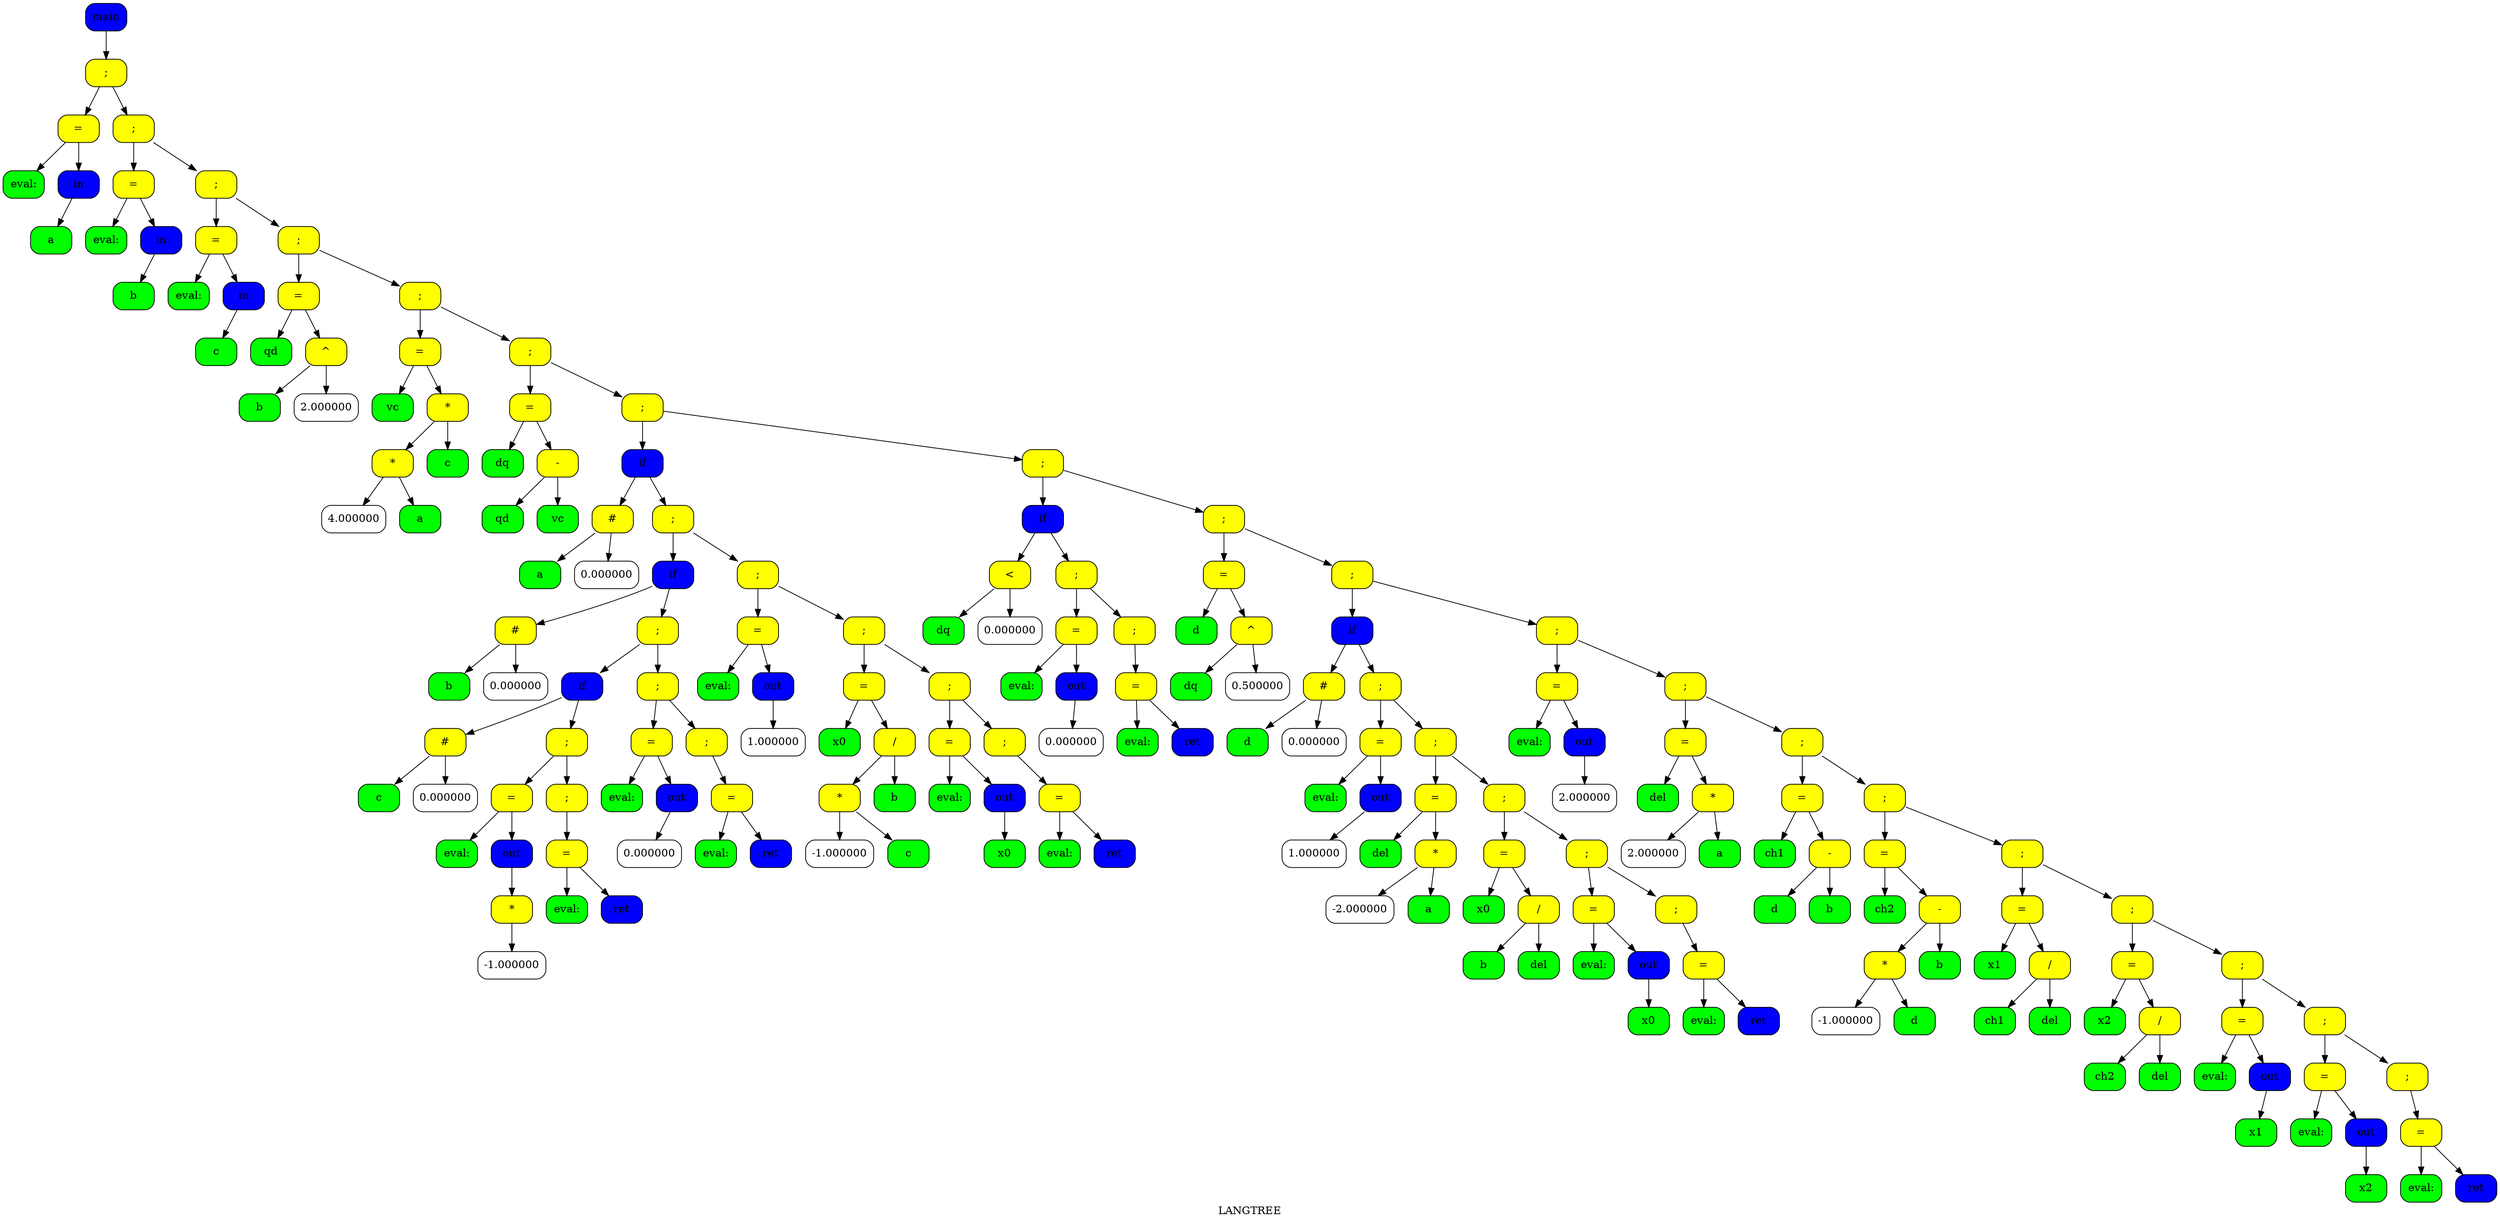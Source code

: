 digraph LANGTREE{
label = < LANGTREE >;
node [shape = record ];
edge [style = filled ];
 0 [shape = Mrecord, style = filled, fillcolor = Blue, label = "main" ];
 1 [shape = Mrecord, style = filled, fillcolor = Yellow, label = ";" ];
 2 [shape = Mrecord, style = filled, fillcolor = Yellow, label = "=" ];
 3 [shape = Mrecord, style = filled, fillcolor = Green, label = "eval:" ];
 4 [shape = Mrecord, style = filled, fillcolor = Blue, label = "in" ];
 5 [shape = Mrecord, style = filled, fillcolor = Green, label = "a" ];
 7 [shape = Mrecord, style = filled, fillcolor = Yellow, label = ";" ];
 8 [shape = Mrecord, style = filled, fillcolor = Yellow, label = "=" ];
 9 [shape = Mrecord, style = filled, fillcolor = Green, label = "eval:" ];
 10 [shape = Mrecord, style = filled, fillcolor = Blue, label = "in" ];
 11 [shape = Mrecord, style = filled, fillcolor = Green, label = "b" ];
 13 [shape = Mrecord, style = filled, fillcolor = Yellow, label = ";" ];
 14 [shape = Mrecord, style = filled, fillcolor = Yellow, label = "=" ];
 15 [shape = Mrecord, style = filled, fillcolor = Green, label = "eval:" ];
 16 [shape = Mrecord, style = filled, fillcolor = Blue, label = "in" ];
 17 [shape = Mrecord, style = filled, fillcolor = Green, label = "c" ];
 19 [shape = Mrecord, style = filled, fillcolor = Yellow, label = ";" ];
 20 [shape = Mrecord, style = filled, fillcolor = Yellow, label = "=" ];
 21 [shape = Mrecord, style = filled, fillcolor = Green, label = "qd" ];
 22 [shape = Mrecord, style = filled, fillcolor = Yellow, label = "^" ];
 23 [shape = Mrecord, style = filled, fillcolor = Green, label = "b" ];
 24 [shape = Mrecord, label = "2.000000" ];
 25 [shape = Mrecord, style = filled, fillcolor = Yellow, label = ";" ];
 26 [shape = Mrecord, style = filled, fillcolor = Yellow, label = "=" ];
 27 [shape = Mrecord, style = filled, fillcolor = Green, label = "vc" ];
 28 [shape = Mrecord, style = filled, fillcolor = Yellow, label = "*" ];
 29 [shape = Mrecord, style = filled, fillcolor = Yellow, label = "*" ];
 30 [shape = Mrecord, label = "4.000000" ];
 31 [shape = Mrecord, style = filled, fillcolor = Green, label = "a" ];
 32 [shape = Mrecord, style = filled, fillcolor = Green, label = "c" ];
 33 [shape = Mrecord, style = filled, fillcolor = Yellow, label = ";" ];
 34 [shape = Mrecord, style = filled, fillcolor = Yellow, label = "=" ];
 35 [shape = Mrecord, style = filled, fillcolor = Green, label = "dq" ];
 36 [shape = Mrecord, style = filled, fillcolor = Yellow, label = "-" ];
 37 [shape = Mrecord, style = filled, fillcolor = Green, label = "qd" ];
 38 [shape = Mrecord, style = filled, fillcolor = Green, label = "vc" ];
 39 [shape = Mrecord, style = filled, fillcolor = Yellow, label = ";" ];
 40 [shape = Mrecord, style = filled, fillcolor = Blue, label = "if" ];
 41 [shape = Mrecord, style = filled, fillcolor = Yellow, label = "#" ];
 42 [shape = Mrecord, style = filled, fillcolor = Green, label = "a" ];
 43 [shape = Mrecord, label = "0.000000" ];
 44 [shape = Mrecord, style = filled, fillcolor = Yellow, label = ";" ];
 45 [shape = Mrecord, style = filled, fillcolor = Blue, label = "if" ];
 46 [shape = Mrecord, style = filled, fillcolor = Yellow, label = "#" ];
 47 [shape = Mrecord, style = filled, fillcolor = Green, label = "b" ];
 48 [shape = Mrecord, label = "0.000000" ];
 49 [shape = Mrecord, style = filled, fillcolor = Yellow, label = ";" ];
 50 [shape = Mrecord, style = filled, fillcolor = Blue, label = "if" ];
 51 [shape = Mrecord, style = filled, fillcolor = Yellow, label = "#" ];
 52 [shape = Mrecord, style = filled, fillcolor = Green, label = "c" ];
 53 [shape = Mrecord, label = "0.000000" ];
 54 [shape = Mrecord, style = filled, fillcolor = Yellow, label = ";" ];
 55 [shape = Mrecord, style = filled, fillcolor = Yellow, label = "=" ];
 56 [shape = Mrecord, style = filled, fillcolor = Green, label = "eval:" ];
 57 [shape = Mrecord, style = filled, fillcolor = Blue, label = "out" ];
 58 [shape = Mrecord, style = filled, fillcolor = Yellow, label = "*" ];
 59 [shape = Mrecord, label = "-1.000000" ];
 61 [shape = Mrecord, style = filled, fillcolor = Yellow, label = ";" ];
 62 [shape = Mrecord, style = filled, fillcolor = Yellow, label = "=" ];
 63 [shape = Mrecord, style = filled, fillcolor = Green, label = "eval:" ];
 64 [shape = Mrecord, style = filled, fillcolor = Blue, label = "ret" ];
 66 [shape = Mrecord, style = filled, fillcolor = Yellow, label = ";" ];
 67 [shape = Mrecord, style = filled, fillcolor = Yellow, label = "=" ];
 68 [shape = Mrecord, style = filled, fillcolor = Green, label = "eval:" ];
 69 [shape = Mrecord, style = filled, fillcolor = Blue, label = "out" ];
 70 [shape = Mrecord, label = "0.000000" ];
 72 [shape = Mrecord, style = filled, fillcolor = Yellow, label = ";" ];
 73 [shape = Mrecord, style = filled, fillcolor = Yellow, label = "=" ];
 74 [shape = Mrecord, style = filled, fillcolor = Green, label = "eval:" ];
 75 [shape = Mrecord, style = filled, fillcolor = Blue, label = "ret" ];
 77 [shape = Mrecord, style = filled, fillcolor = Yellow, label = ";" ];
 78 [shape = Mrecord, style = filled, fillcolor = Yellow, label = "=" ];
 79 [shape = Mrecord, style = filled, fillcolor = Green, label = "eval:" ];
 80 [shape = Mrecord, style = filled, fillcolor = Blue, label = "out" ];
 81 [shape = Mrecord, label = "1.000000" ];
 83 [shape = Mrecord, style = filled, fillcolor = Yellow, label = ";" ];
 84 [shape = Mrecord, style = filled, fillcolor = Yellow, label = "=" ];
 85 [shape = Mrecord, style = filled, fillcolor = Green, label = "x0" ];
 86 [shape = Mrecord, style = filled, fillcolor = Yellow, label = "/" ];
 87 [shape = Mrecord, style = filled, fillcolor = Yellow, label = "*" ];
 88 [shape = Mrecord, label = "-1.000000" ];
 89 [shape = Mrecord, style = filled, fillcolor = Green, label = "c" ];
 90 [shape = Mrecord, style = filled, fillcolor = Green, label = "b" ];
 91 [shape = Mrecord, style = filled, fillcolor = Yellow, label = ";" ];
 92 [shape = Mrecord, style = filled, fillcolor = Yellow, label = "=" ];
 93 [shape = Mrecord, style = filled, fillcolor = Green, label = "eval:" ];
 94 [shape = Mrecord, style = filled, fillcolor = Blue, label = "out" ];
 95 [shape = Mrecord, style = filled, fillcolor = Green, label = "x0" ];
 97 [shape = Mrecord, style = filled, fillcolor = Yellow, label = ";" ];
 98 [shape = Mrecord, style = filled, fillcolor = Yellow, label = "=" ];
 99 [shape = Mrecord, style = filled, fillcolor = Green, label = "eval:" ];
 100 [shape = Mrecord, style = filled, fillcolor = Blue, label = "ret" ];
 102 [shape = Mrecord, style = filled, fillcolor = Yellow, label = ";" ];
 103 [shape = Mrecord, style = filled, fillcolor = Blue, label = "if" ];
 104 [shape = Mrecord, style = filled, fillcolor = Yellow, label = "\<" ];
 105 [shape = Mrecord, style = filled, fillcolor = Green, label = "dq" ];
 106 [shape = Mrecord, label = "0.000000" ];
 107 [shape = Mrecord, style = filled, fillcolor = Yellow, label = ";" ];
 108 [shape = Mrecord, style = filled, fillcolor = Yellow, label = "=" ];
 109 [shape = Mrecord, style = filled, fillcolor = Green, label = "eval:" ];
 110 [shape = Mrecord, style = filled, fillcolor = Blue, label = "out" ];
 111 [shape = Mrecord, label = "0.000000" ];
 113 [shape = Mrecord, style = filled, fillcolor = Yellow, label = ";" ];
 114 [shape = Mrecord, style = filled, fillcolor = Yellow, label = "=" ];
 115 [shape = Mrecord, style = filled, fillcolor = Green, label = "eval:" ];
 116 [shape = Mrecord, style = filled, fillcolor = Blue, label = "ret" ];
 118 [shape = Mrecord, style = filled, fillcolor = Yellow, label = ";" ];
 119 [shape = Mrecord, style = filled, fillcolor = Yellow, label = "=" ];
 120 [shape = Mrecord, style = filled, fillcolor = Green, label = "d" ];
 121 [shape = Mrecord, style = filled, fillcolor = Yellow, label = "^" ];
 122 [shape = Mrecord, style = filled, fillcolor = Green, label = "dq" ];
 123 [shape = Mrecord, label = "0.500000" ];
 124 [shape = Mrecord, style = filled, fillcolor = Yellow, label = ";" ];
 125 [shape = Mrecord, style = filled, fillcolor = Blue, label = "if" ];
 126 [shape = Mrecord, style = filled, fillcolor = Yellow, label = "#" ];
 127 [shape = Mrecord, style = filled, fillcolor = Green, label = "d" ];
 128 [shape = Mrecord, label = "0.000000" ];
 129 [shape = Mrecord, style = filled, fillcolor = Yellow, label = ";" ];
 130 [shape = Mrecord, style = filled, fillcolor = Yellow, label = "=" ];
 131 [shape = Mrecord, style = filled, fillcolor = Green, label = "eval:" ];
 132 [shape = Mrecord, style = filled, fillcolor = Blue, label = "out" ];
 133 [shape = Mrecord, label = "1.000000" ];
 135 [shape = Mrecord, style = filled, fillcolor = Yellow, label = ";" ];
 136 [shape = Mrecord, style = filled, fillcolor = Yellow, label = "=" ];
 137 [shape = Mrecord, style = filled, fillcolor = Green, label = "del" ];
 138 [shape = Mrecord, style = filled, fillcolor = Yellow, label = "*" ];
 139 [shape = Mrecord, label = "-2.000000" ];
 140 [shape = Mrecord, style = filled, fillcolor = Green, label = "a" ];
 141 [shape = Mrecord, style = filled, fillcolor = Yellow, label = ";" ];
 142 [shape = Mrecord, style = filled, fillcolor = Yellow, label = "=" ];
 143 [shape = Mrecord, style = filled, fillcolor = Green, label = "x0" ];
 144 [shape = Mrecord, style = filled, fillcolor = Yellow, label = "/" ];
 145 [shape = Mrecord, style = filled, fillcolor = Green, label = "b" ];
 146 [shape = Mrecord, style = filled, fillcolor = Green, label = "del" ];
 147 [shape = Mrecord, style = filled, fillcolor = Yellow, label = ";" ];
 148 [shape = Mrecord, style = filled, fillcolor = Yellow, label = "=" ];
 149 [shape = Mrecord, style = filled, fillcolor = Green, label = "eval:" ];
 150 [shape = Mrecord, style = filled, fillcolor = Blue, label = "out" ];
 151 [shape = Mrecord, style = filled, fillcolor = Green, label = "x0" ];
 153 [shape = Mrecord, style = filled, fillcolor = Yellow, label = ";" ];
 154 [shape = Mrecord, style = filled, fillcolor = Yellow, label = "=" ];
 155 [shape = Mrecord, style = filled, fillcolor = Green, label = "eval:" ];
 156 [shape = Mrecord, style = filled, fillcolor = Blue, label = "ret" ];
 158 [shape = Mrecord, style = filled, fillcolor = Yellow, label = ";" ];
 159 [shape = Mrecord, style = filled, fillcolor = Yellow, label = "=" ];
 160 [shape = Mrecord, style = filled, fillcolor = Green, label = "eval:" ];
 161 [shape = Mrecord, style = filled, fillcolor = Blue, label = "out" ];
 162 [shape = Mrecord, label = "2.000000" ];
 164 [shape = Mrecord, style = filled, fillcolor = Yellow, label = ";" ];
 165 [shape = Mrecord, style = filled, fillcolor = Yellow, label = "=" ];
 166 [shape = Mrecord, style = filled, fillcolor = Green, label = "del" ];
 167 [shape = Mrecord, style = filled, fillcolor = Yellow, label = "*" ];
 168 [shape = Mrecord, label = "2.000000" ];
 169 [shape = Mrecord, style = filled, fillcolor = Green, label = "a" ];
 170 [shape = Mrecord, style = filled, fillcolor = Yellow, label = ";" ];
 171 [shape = Mrecord, style = filled, fillcolor = Yellow, label = "=" ];
 172 [shape = Mrecord, style = filled, fillcolor = Green, label = "ch1" ];
 173 [shape = Mrecord, style = filled, fillcolor = Yellow, label = "-" ];
 174 [shape = Mrecord, style = filled, fillcolor = Green, label = "d" ];
 175 [shape = Mrecord, style = filled, fillcolor = Green, label = "b" ];
 176 [shape = Mrecord, style = filled, fillcolor = Yellow, label = ";" ];
 177 [shape = Mrecord, style = filled, fillcolor = Yellow, label = "=" ];
 178 [shape = Mrecord, style = filled, fillcolor = Green, label = "ch2" ];
 179 [shape = Mrecord, style = filled, fillcolor = Yellow, label = "-" ];
 180 [shape = Mrecord, style = filled, fillcolor = Yellow, label = "*" ];
 181 [shape = Mrecord, label = "-1.000000" ];
 182 [shape = Mrecord, style = filled, fillcolor = Green, label = "d" ];
 183 [shape = Mrecord, style = filled, fillcolor = Green, label = "b" ];
 184 [shape = Mrecord, style = filled, fillcolor = Yellow, label = ";" ];
 185 [shape = Mrecord, style = filled, fillcolor = Yellow, label = "=" ];
 186 [shape = Mrecord, style = filled, fillcolor = Green, label = "x1" ];
 187 [shape = Mrecord, style = filled, fillcolor = Yellow, label = "/" ];
 188 [shape = Mrecord, style = filled, fillcolor = Green, label = "ch1" ];
 189 [shape = Mrecord, style = filled, fillcolor = Green, label = "del" ];
 190 [shape = Mrecord, style = filled, fillcolor = Yellow, label = ";" ];
 191 [shape = Mrecord, style = filled, fillcolor = Yellow, label = "=" ];
 192 [shape = Mrecord, style = filled, fillcolor = Green, label = "x2" ];
 193 [shape = Mrecord, style = filled, fillcolor = Yellow, label = "/" ];
 194 [shape = Mrecord, style = filled, fillcolor = Green, label = "ch2" ];
 195 [shape = Mrecord, style = filled, fillcolor = Green, label = "del" ];
 196 [shape = Mrecord, style = filled, fillcolor = Yellow, label = ";" ];
 197 [shape = Mrecord, style = filled, fillcolor = Yellow, label = "=" ];
 198 [shape = Mrecord, style = filled, fillcolor = Green, label = "eval:" ];
 199 [shape = Mrecord, style = filled, fillcolor = Blue, label = "out" ];
 200 [shape = Mrecord, style = filled, fillcolor = Green, label = "x1" ];
 202 [shape = Mrecord, style = filled, fillcolor = Yellow, label = ";" ];
 203 [shape = Mrecord, style = filled, fillcolor = Yellow, label = "=" ];
 204 [shape = Mrecord, style = filled, fillcolor = Green, label = "eval:" ];
 205 [shape = Mrecord, style = filled, fillcolor = Blue, label = "out" ];
 206 [shape = Mrecord, style = filled, fillcolor = Green, label = "x2" ];
 208 [shape = Mrecord, style = filled, fillcolor = Yellow, label = ";" ];
 209 [shape = Mrecord, style = filled, fillcolor = Yellow, label = "=" ];
 210 [shape = Mrecord, style = filled, fillcolor = Green, label = "eval:" ];
 211 [shape = Mrecord, style = filled, fillcolor = Blue, label = "ret" ];
0 -> 1;
1 -> 2;
2 -> 3;
2 -> 4;
4 -> 5;
1 -> 7;
7 -> 8;
8 -> 9;
8 -> 10;
10 -> 11;
7 -> 13;
13 -> 14;
14 -> 15;
14 -> 16;
16 -> 17;
13 -> 19;
19 -> 20;
20 -> 21;
20 -> 22;
22 -> 23;
22 -> 24;
19 -> 25;
25 -> 26;
26 -> 27;
26 -> 28;
28 -> 29;
29 -> 30;
29 -> 31;
28 -> 32;
25 -> 33;
33 -> 34;
34 -> 35;
34 -> 36;
36 -> 37;
36 -> 38;
33 -> 39;
39 -> 40;
40 -> 41;
41 -> 42;
41 -> 43;
40 -> 44;
44 -> 45;
45 -> 46;
46 -> 47;
46 -> 48;
45 -> 49;
49 -> 50;
50 -> 51;
51 -> 52;
51 -> 53;
50 -> 54;
54 -> 55;
55 -> 56;
55 -> 57;
57 -> 58;
58 -> 59;
54 -> 61;
61 -> 62;
62 -> 63;
62 -> 64;
49 -> 66;
66 -> 67;
67 -> 68;
67 -> 69;
69 -> 70;
66 -> 72;
72 -> 73;
73 -> 74;
73 -> 75;
44 -> 77;
77 -> 78;
78 -> 79;
78 -> 80;
80 -> 81;
77 -> 83;
83 -> 84;
84 -> 85;
84 -> 86;
86 -> 87;
87 -> 88;
87 -> 89;
86 -> 90;
83 -> 91;
91 -> 92;
92 -> 93;
92 -> 94;
94 -> 95;
91 -> 97;
97 -> 98;
98 -> 99;
98 -> 100;
39 -> 102;
102 -> 103;
103 -> 104;
104 -> 105;
104 -> 106;
103 -> 107;
107 -> 108;
108 -> 109;
108 -> 110;
110 -> 111;
107 -> 113;
113 -> 114;
114 -> 115;
114 -> 116;
102 -> 118;
118 -> 119;
119 -> 120;
119 -> 121;
121 -> 122;
121 -> 123;
118 -> 124;
124 -> 125;
125 -> 126;
126 -> 127;
126 -> 128;
125 -> 129;
129 -> 130;
130 -> 131;
130 -> 132;
132 -> 133;
129 -> 135;
135 -> 136;
136 -> 137;
136 -> 138;
138 -> 139;
138 -> 140;
135 -> 141;
141 -> 142;
142 -> 143;
142 -> 144;
144 -> 145;
144 -> 146;
141 -> 147;
147 -> 148;
148 -> 149;
148 -> 150;
150 -> 151;
147 -> 153;
153 -> 154;
154 -> 155;
154 -> 156;
124 -> 158;
158 -> 159;
159 -> 160;
159 -> 161;
161 -> 162;
158 -> 164;
164 -> 165;
165 -> 166;
165 -> 167;
167 -> 168;
167 -> 169;
164 -> 170;
170 -> 171;
171 -> 172;
171 -> 173;
173 -> 174;
173 -> 175;
170 -> 176;
176 -> 177;
177 -> 178;
177 -> 179;
179 -> 180;
180 -> 181;
180 -> 182;
179 -> 183;
176 -> 184;
184 -> 185;
185 -> 186;
185 -> 187;
187 -> 188;
187 -> 189;
184 -> 190;
190 -> 191;
191 -> 192;
191 -> 193;
193 -> 194;
193 -> 195;
190 -> 196;
196 -> 197;
197 -> 198;
197 -> 199;
199 -> 200;
196 -> 202;
202 -> 203;
203 -> 204;
203 -> 205;
205 -> 206;
202 -> 208;
208 -> 209;
209 -> 210;
209 -> 211;
}